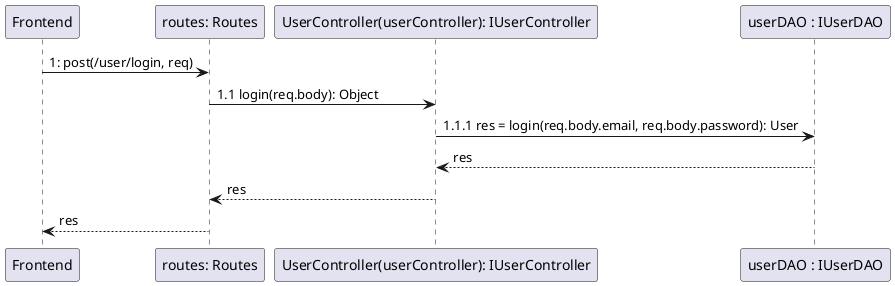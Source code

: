 @startuml es2
skinparam class {
    BackgroundColor Snow
    BorderColor Black
}

Frontend -> "routes: Routes" : 1: post(/user/login, req)

"routes: Routes" -> "UserController(userController): IUserController" : 1.1 login(req.body): Object
"UserController(userController): IUserController" -> "userDAO : IUserDAO" : 1.1.1 res = login(req.body.email, req.body.password): User
"UserController(userController): IUserController" <-- "userDAO : IUserDAO" : res

"routes: Routes" <-- "UserController(userController): IUserController" : res


"routes: Routes" --> Frontend : res

@enduml
